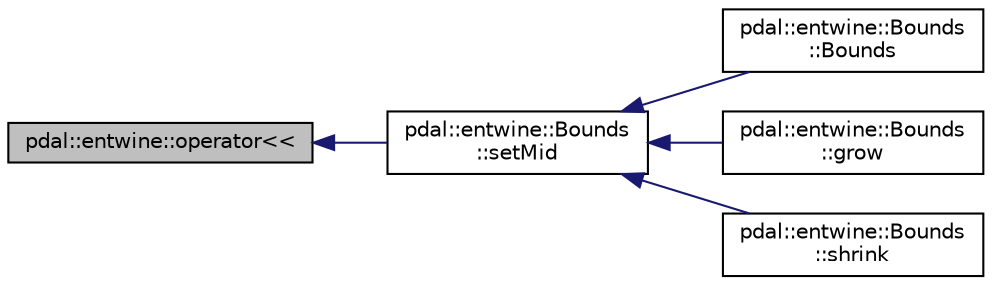 digraph "pdal::entwine::operator&lt;&lt;"
{
  edge [fontname="Helvetica",fontsize="10",labelfontname="Helvetica",labelfontsize="10"];
  node [fontname="Helvetica",fontsize="10",shape=record];
  rankdir="LR";
  Node1 [label="pdal::entwine::operator\<\<",height=0.2,width=0.4,color="black", fillcolor="grey75", style="filled", fontcolor="black"];
  Node1 -> Node2 [dir="back",color="midnightblue",fontsize="10",style="solid",fontname="Helvetica"];
  Node2 [label="pdal::entwine::Bounds\l::setMid",height=0.2,width=0.4,color="black", fillcolor="white", style="filled",URL="$classpdal_1_1entwine_1_1Bounds.html#abba3dd337b171b5b24b309c184778e6f"];
  Node2 -> Node3 [dir="back",color="midnightblue",fontsize="10",style="solid",fontname="Helvetica"];
  Node3 [label="pdal::entwine::Bounds\l::Bounds",height=0.2,width=0.4,color="black", fillcolor="white", style="filled",URL="$classpdal_1_1entwine_1_1Bounds.html#a56e80a10564ab05d885123ee4ace66b7"];
  Node2 -> Node4 [dir="back",color="midnightblue",fontsize="10",style="solid",fontname="Helvetica"];
  Node4 [label="pdal::entwine::Bounds\l::grow",height=0.2,width=0.4,color="black", fillcolor="white", style="filled",URL="$classpdal_1_1entwine_1_1Bounds.html#a3975245fc8e177de0fbe508fdadbe7f4"];
  Node2 -> Node5 [dir="back",color="midnightblue",fontsize="10",style="solid",fontname="Helvetica"];
  Node5 [label="pdal::entwine::Bounds\l::shrink",height=0.2,width=0.4,color="black", fillcolor="white", style="filled",URL="$classpdal_1_1entwine_1_1Bounds.html#a885aac2d965ca61c54c06386a86349e9"];
}
